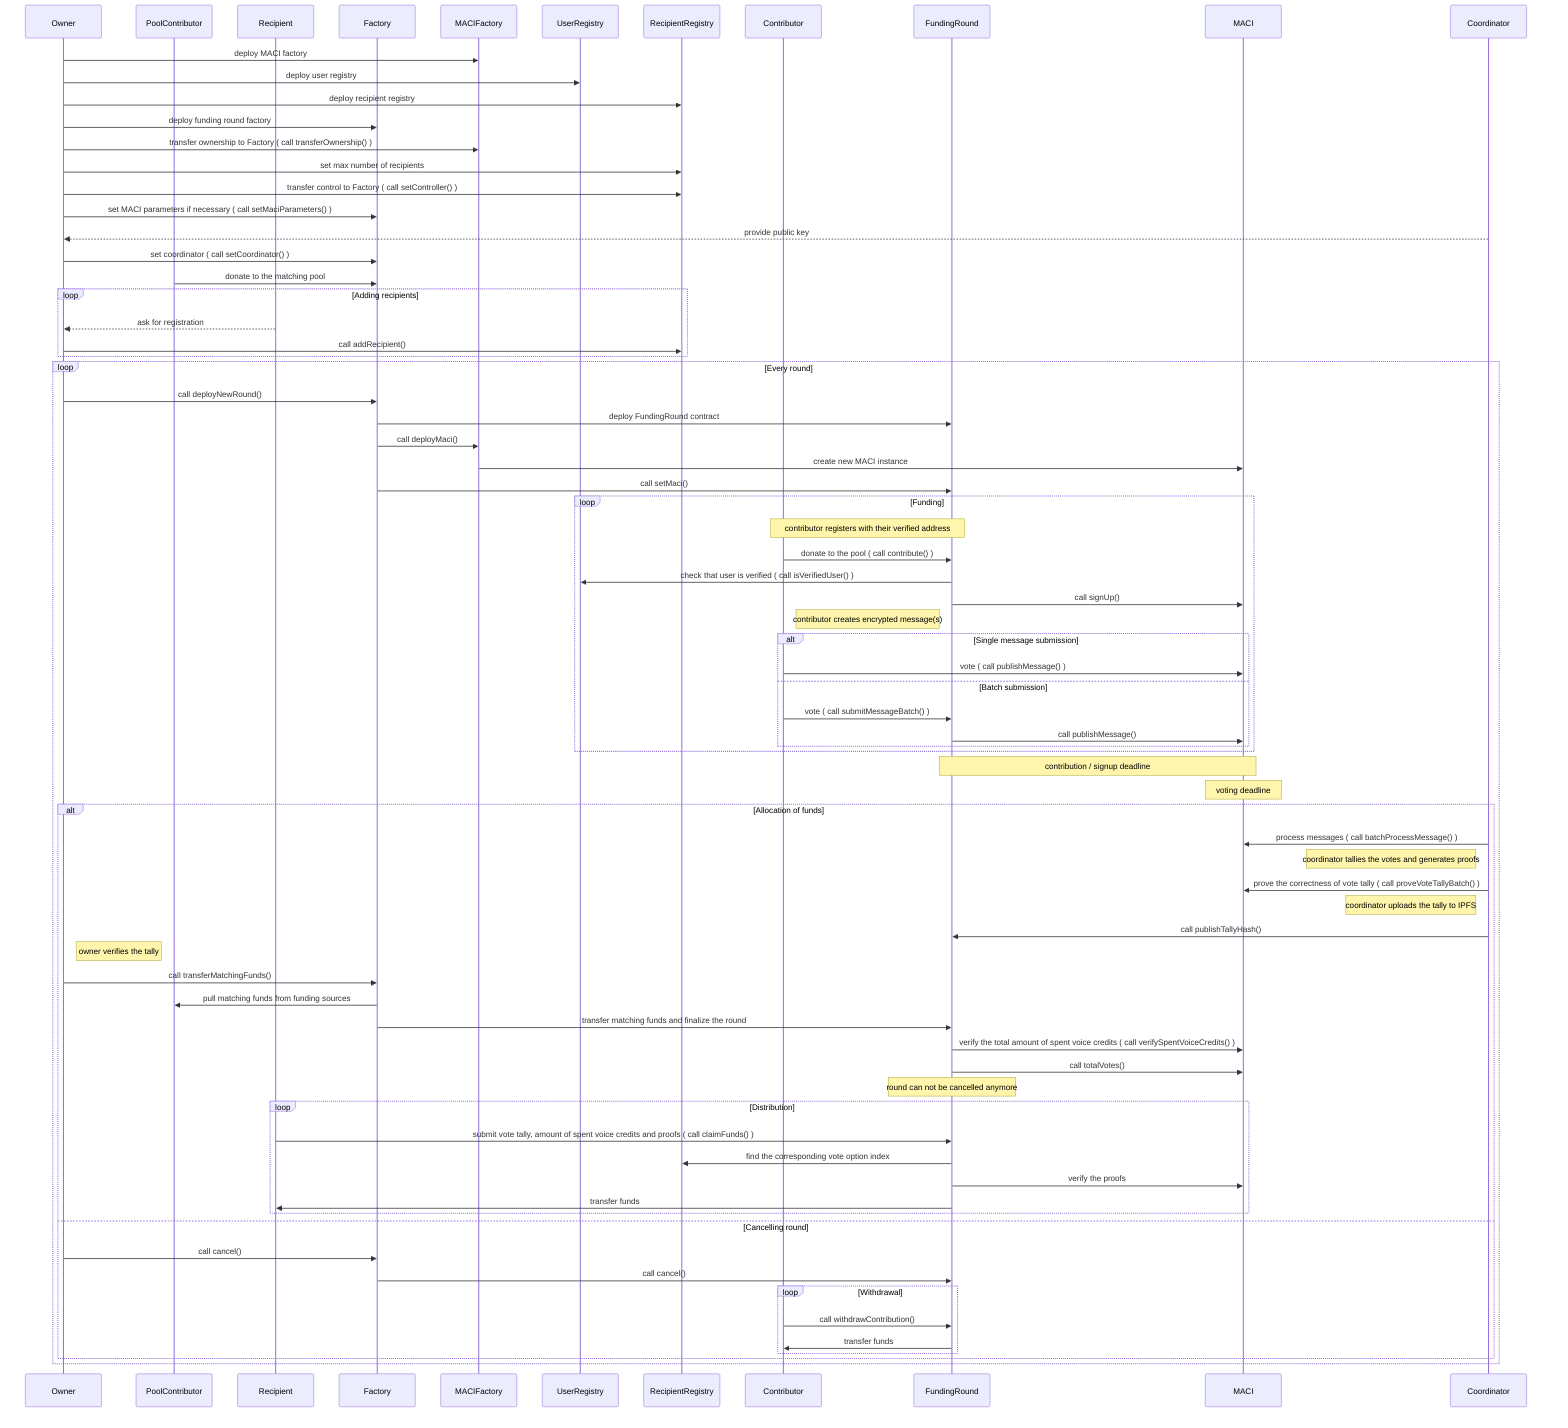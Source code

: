 %% To render this diagram, paste the code into the live editor https://mermaid-js.github.io/mermaid-live-editor/ or use Mermaid CLI

sequenceDiagram
    participant Owner
    participant PoolContributor
    participant Recipient
    participant Factory
    participant MACIFactory
    participant UserRegistry
    participant RecipientRegistry
    participant Contributor
    participant FundingRound
    participant MACI
    participant Coordinator
    
    Owner ->> MACIFactory: deploy MACI factory
    Owner ->> UserRegistry: deploy user registry
    Owner ->> RecipientRegistry: deploy recipient registry
    Owner ->> Factory: deploy funding round factory
    Owner ->> MACIFactory: transfer ownership to Factory ( call transferOwnership() )
    Owner ->> RecipientRegistry: set max number of recipients
    Owner ->> RecipientRegistry: transfer control to Factory ( call setController() )
    Owner ->> Factory: set MACI parameters if necessary ( call setMaciParameters() )
    Coordinator -->> Owner: provide public key
    Owner ->> Factory: set coordinator ( call setCoordinator() )
    PoolContributor ->> Factory: donate to the matching pool

    loop Adding recipients
        Recipient -->> Owner: ask for registration
        Owner ->> RecipientRegistry: call addRecipient()
    end
    
    loop Every round
        Owner ->> Factory: call deployNewRound()
        Factory ->> FundingRound: deploy FundingRound contract
        Factory ->> MACIFactory: call deployMaci()
        MACIFactory ->> MACI: create new MACI instance
        Factory ->> FundingRound: call setMaci()
        
        loop Funding
            Note over Contributor, FundingRound: contributor registers with their verified address
            Contributor ->> FundingRound: donate to the pool ( call contribute() )
            FundingRound ->> UserRegistry: check that user is verified ( call isVerifiedUser() )
            FundingRound ->> MACI: call signUp()
            Note right of Contributor: contributor creates encrypted message(s)
            alt Single message submission
                Contributor ->> MACI: vote ( call publishMessage() )
            else Batch submission
                Contributor ->> FundingRound: vote ( call submitMessageBatch() )
                FundingRound ->> MACI: call publishMessage()
            end
        end
        
        Note over FundingRound, MACI: contribution / signup deadline
        Note over MACI: voting deadline

        alt Allocation of funds
            Coordinator ->> MACI: process messages ( call batchProcessMessage() )
            Note left of Coordinator: coordinator tallies the votes and generates proofs
            Coordinator ->> MACI: prove the correctness of vote tally ( call proveVoteTallyBatch() )
            Note left of Coordinator: coordinator uploads the tally to IPFS
            Coordinator ->> FundingRound: call publishTallyHash()
            Note right of Owner: owner verifies the tally
            Owner ->> Factory: call transferMatchingFunds()
            Factory ->> PoolContributor: pull matching funds from funding sources
            Factory ->> FundingRound: transfer matching funds and finalize the round
            FundingRound ->> MACI: verify the total amount of spent voice credits ( call verifySpentVoiceCredits() )
            FundingRound ->> MACI: call totalVotes()
            Note over FundingRound: round can not be cancelled anymore

            loop Distribution
                Recipient ->> FundingRound: submit vote tally, amount of spent voice credits and proofs ( call claimFunds() )
                FundingRound ->> RecipientRegistry: find the corresponding vote option index
                FundingRound ->> MACI: verify the proofs
                FundingRound ->> Recipient: transfer funds
            end
        else Cancelling round
            Owner ->> Factory: call cancel()
            Factory ->> FundingRound: call cancel()

            loop Withdrawal
                Contributor ->> FundingRound: call withdrawContribution()
                FundingRound ->> Contributor: transfer funds
            end
        end
    end